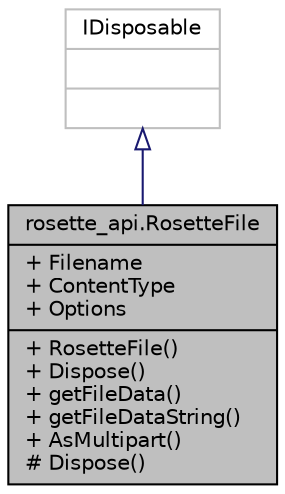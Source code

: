 digraph "rosette_api.RosetteFile"
{
  edge [fontname="Helvetica",fontsize="10",labelfontname="Helvetica",labelfontsize="10"];
  node [fontname="Helvetica",fontsize="10",shape=record];
  Node1 [label="{rosette_api.RosetteFile\n|+ Filename\l+ ContentType\l+ Options\l|+ RosetteFile()\l+ Dispose()\l+ getFileData()\l+ getFileDataString()\l+ AsMultipart()\l# Dispose()\l}",height=0.2,width=0.4,color="black", fillcolor="grey75", style="filled", fontcolor="black"];
  Node2 -> Node1 [dir="back",color="midnightblue",fontsize="10",style="solid",arrowtail="onormal",fontname="Helvetica"];
  Node2 [label="{IDisposable\n||}",height=0.2,width=0.4,color="grey75", fillcolor="white", style="filled"];
}
